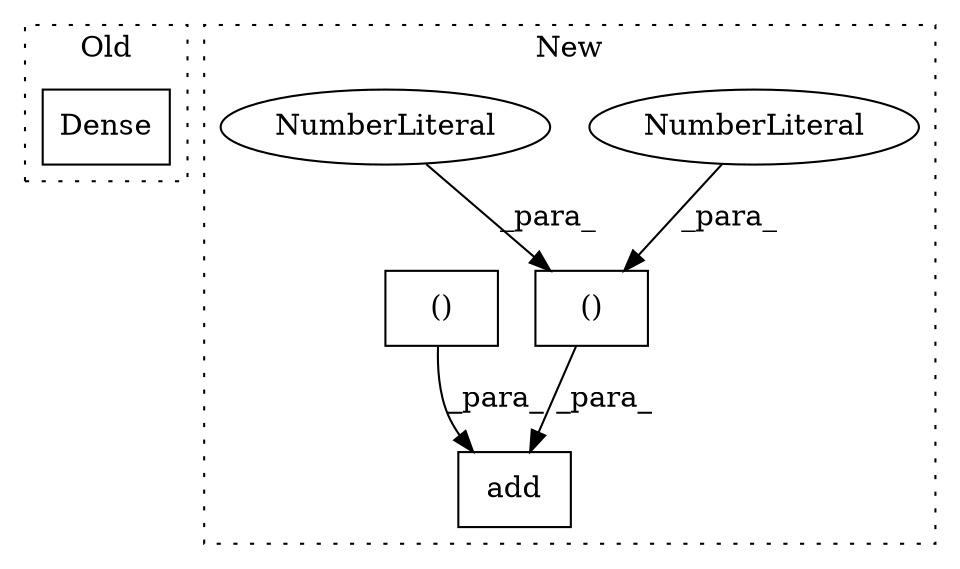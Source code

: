 digraph G {
subgraph cluster0 {
1 [label="Dense" a="32" s="7626,7642" l="6,1" shape="box"];
label = "Old";
style="dotted";
}
subgraph cluster1 {
2 [label="()" a="106" s="7601" l="15" shape="box"];
3 [label="NumberLiteral" a="34" s="7615" l="1" shape="ellipse"];
4 [label="NumberLiteral" a="34" s="7601" l="1" shape="ellipse"];
5 [label="add" a="32" s="7662,7698" l="4,1" shape="box"];
6 [label="()" a="106" s="6945" l="36" shape="box"];
label = "New";
style="dotted";
}
2 -> 5 [label="_para_"];
3 -> 2 [label="_para_"];
4 -> 2 [label="_para_"];
6 -> 5 [label="_para_"];
}